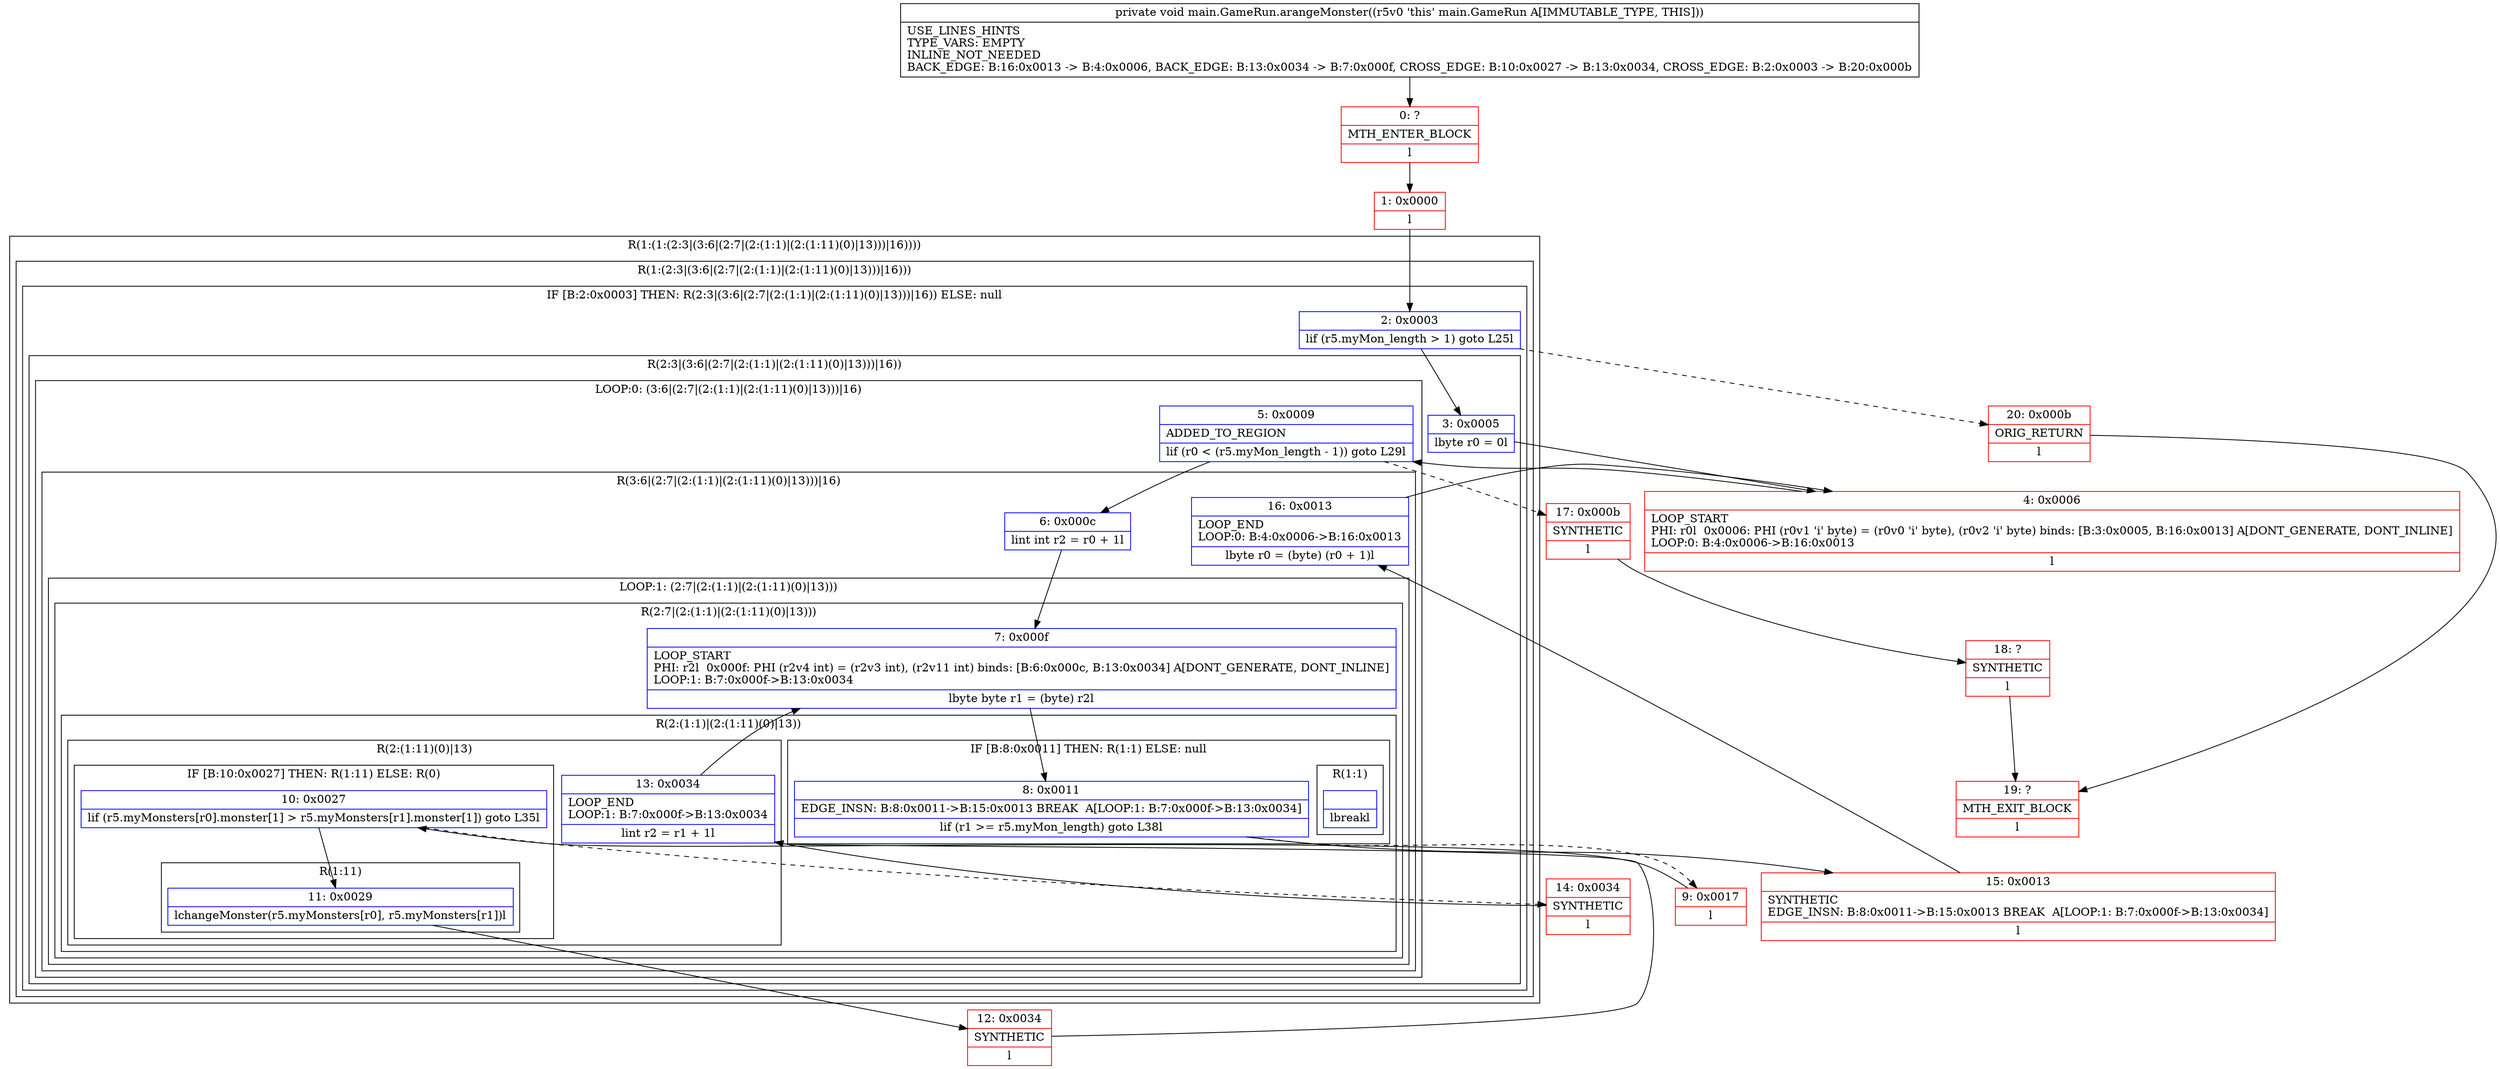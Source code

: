 digraph "CFG formain.GameRun.arangeMonster()V" {
subgraph cluster_Region_1420375408 {
label = "R(1:(1:(2:3|(3:6|(2:7|(2:(1:1)|(2:(1:11)(0)|13)))|16))))";
node [shape=record,color=blue];
subgraph cluster_Region_543346171 {
label = "R(1:(2:3|(3:6|(2:7|(2:(1:1)|(2:(1:11)(0)|13)))|16)))";
node [shape=record,color=blue];
subgraph cluster_IfRegion_2109517591 {
label = "IF [B:2:0x0003] THEN: R(2:3|(3:6|(2:7|(2:(1:1)|(2:(1:11)(0)|13)))|16)) ELSE: null";
node [shape=record,color=blue];
Node_2 [shape=record,label="{2\:\ 0x0003|lif (r5.myMon_length \> 1) goto L25l}"];
subgraph cluster_Region_981593160 {
label = "R(2:3|(3:6|(2:7|(2:(1:1)|(2:(1:11)(0)|13)))|16))";
node [shape=record,color=blue];
Node_3 [shape=record,label="{3\:\ 0x0005|lbyte r0 = 0l}"];
subgraph cluster_LoopRegion_1402651702 {
label = "LOOP:0: (3:6|(2:7|(2:(1:1)|(2:(1:11)(0)|13)))|16)";
node [shape=record,color=blue];
Node_5 [shape=record,label="{5\:\ 0x0009|ADDED_TO_REGION\l|lif (r0 \< (r5.myMon_length \- 1)) goto L29l}"];
subgraph cluster_Region_210672851 {
label = "R(3:6|(2:7|(2:(1:1)|(2:(1:11)(0)|13)))|16)";
node [shape=record,color=blue];
Node_6 [shape=record,label="{6\:\ 0x000c|lint int r2 = r0 + 1l}"];
subgraph cluster_LoopRegion_1940131878 {
label = "LOOP:1: (2:7|(2:(1:1)|(2:(1:11)(0)|13)))";
node [shape=record,color=blue];
subgraph cluster_Region_1490418498 {
label = "R(2:7|(2:(1:1)|(2:(1:11)(0)|13)))";
node [shape=record,color=blue];
Node_7 [shape=record,label="{7\:\ 0x000f|LOOP_START\lPHI: r2l  0x000f: PHI (r2v4 int) = (r2v3 int), (r2v11 int) binds: [B:6:0x000c, B:13:0x0034] A[DONT_GENERATE, DONT_INLINE]\lLOOP:1: B:7:0x000f\-\>B:13:0x0034\l|lbyte byte r1 = (byte) r2l}"];
subgraph cluster_Region_1849403799 {
label = "R(2:(1:1)|(2:(1:11)(0)|13))";
node [shape=record,color=blue];
subgraph cluster_IfRegion_539786452 {
label = "IF [B:8:0x0011] THEN: R(1:1) ELSE: null";
node [shape=record,color=blue];
Node_8 [shape=record,label="{8\:\ 0x0011|EDGE_INSN: B:8:0x0011\-\>B:15:0x0013 BREAK  A[LOOP:1: B:7:0x000f\-\>B:13:0x0034]\l|lif (r1 \>= r5.myMon_length) goto L38l}"];
subgraph cluster_Region_1484827838 {
label = "R(1:1)";
node [shape=record,color=blue];
Node_InsnContainer_1088189614 [shape=record,label="{|lbreakl}"];
}
}
subgraph cluster_Region_549819277 {
label = "R(2:(1:11)(0)|13)";
node [shape=record,color=blue];
subgraph cluster_IfRegion_279774593 {
label = "IF [B:10:0x0027] THEN: R(1:11) ELSE: R(0)";
node [shape=record,color=blue];
Node_10 [shape=record,label="{10\:\ 0x0027|lif (r5.myMonsters[r0].monster[1] \> r5.myMonsters[r1].monster[1]) goto L35l}"];
subgraph cluster_Region_637225072 {
label = "R(1:11)";
node [shape=record,color=blue];
Node_11 [shape=record,label="{11\:\ 0x0029|lchangeMonster(r5.myMonsters[r0], r5.myMonsters[r1])l}"];
}
subgraph cluster_Region_329935283 {
label = "R(0)";
node [shape=record,color=blue];
}
}
Node_13 [shape=record,label="{13\:\ 0x0034|LOOP_END\lLOOP:1: B:7:0x000f\-\>B:13:0x0034\l|lint r2 = r1 + 1l}"];
}
}
}
}
Node_16 [shape=record,label="{16\:\ 0x0013|LOOP_END\lLOOP:0: B:4:0x0006\-\>B:16:0x0013\l|lbyte r0 = (byte) (r0 + 1)l}"];
}
}
}
}
}
}
Node_0 [shape=record,color=red,label="{0\:\ ?|MTH_ENTER_BLOCK\l|l}"];
Node_1 [shape=record,color=red,label="{1\:\ 0x0000|l}"];
Node_4 [shape=record,color=red,label="{4\:\ 0x0006|LOOP_START\lPHI: r0l  0x0006: PHI (r0v1 'i' byte) = (r0v0 'i' byte), (r0v2 'i' byte) binds: [B:3:0x0005, B:16:0x0013] A[DONT_GENERATE, DONT_INLINE]\lLOOP:0: B:4:0x0006\-\>B:16:0x0013\l|l}"];
Node_9 [shape=record,color=red,label="{9\:\ 0x0017|l}"];
Node_12 [shape=record,color=red,label="{12\:\ 0x0034|SYNTHETIC\l|l}"];
Node_14 [shape=record,color=red,label="{14\:\ 0x0034|SYNTHETIC\l|l}"];
Node_15 [shape=record,color=red,label="{15\:\ 0x0013|SYNTHETIC\lEDGE_INSN: B:8:0x0011\-\>B:15:0x0013 BREAK  A[LOOP:1: B:7:0x000f\-\>B:13:0x0034]\l|l}"];
Node_17 [shape=record,color=red,label="{17\:\ 0x000b|SYNTHETIC\l|l}"];
Node_18 [shape=record,color=red,label="{18\:\ ?|SYNTHETIC\l|l}"];
Node_19 [shape=record,color=red,label="{19\:\ ?|MTH_EXIT_BLOCK\l|l}"];
Node_20 [shape=record,color=red,label="{20\:\ 0x000b|ORIG_RETURN\l|l}"];
MethodNode[shape=record,label="{private void main.GameRun.arangeMonster((r5v0 'this' main.GameRun A[IMMUTABLE_TYPE, THIS]))  | USE_LINES_HINTS\lTYPE_VARS: EMPTY\lINLINE_NOT_NEEDED\lBACK_EDGE: B:16:0x0013 \-\> B:4:0x0006, BACK_EDGE: B:13:0x0034 \-\> B:7:0x000f, CROSS_EDGE: B:10:0x0027 \-\> B:13:0x0034, CROSS_EDGE: B:2:0x0003 \-\> B:20:0x000b\l}"];
MethodNode -> Node_0;
Node_2 -> Node_3;
Node_2 -> Node_20[style=dashed];
Node_3 -> Node_4;
Node_5 -> Node_6;
Node_5 -> Node_17[style=dashed];
Node_6 -> Node_7;
Node_7 -> Node_8;
Node_8 -> Node_9[style=dashed];
Node_8 -> Node_15;
Node_10 -> Node_11;
Node_10 -> Node_14[style=dashed];
Node_11 -> Node_12;
Node_13 -> Node_7;
Node_16 -> Node_4;
Node_0 -> Node_1;
Node_1 -> Node_2;
Node_4 -> Node_5;
Node_9 -> Node_10;
Node_12 -> Node_13;
Node_14 -> Node_13;
Node_15 -> Node_16;
Node_17 -> Node_18;
Node_18 -> Node_19;
Node_20 -> Node_19;
}

